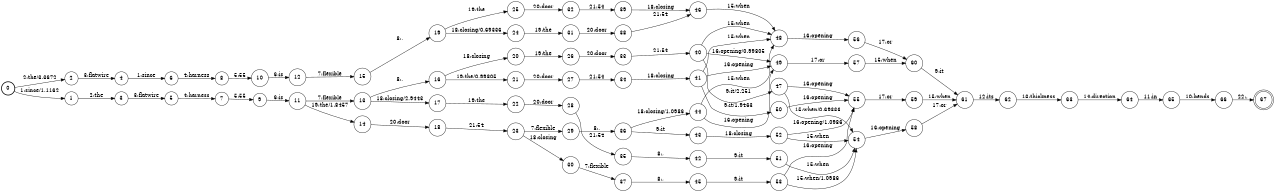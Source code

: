 digraph FST {
rankdir = LR;
size = "8.5,11";
label = "";
center = 1;
orientation = Portrait;
ranksep = "0.4";
nodesep = "0.25";
0 [label = "0", shape = circle, style = bold, fontsize = 14]
	0 -> 1 [label = "1:since/1.1162", fontsize = 14];
	0 -> 2 [label = "2:the/3.3672", fontsize = 14];
1 [label = "1", shape = circle, style = solid, fontsize = 14]
	1 -> 3 [label = "2:the", fontsize = 14];
2 [label = "2", shape = circle, style = solid, fontsize = 14]
	2 -> 4 [label = "3:flatwire", fontsize = 14];
3 [label = "3", shape = circle, style = solid, fontsize = 14]
	3 -> 5 [label = "3:flatwire", fontsize = 14];
4 [label = "4", shape = circle, style = solid, fontsize = 14]
	4 -> 6 [label = "1:since", fontsize = 14];
5 [label = "5", shape = circle, style = solid, fontsize = 14]
	5 -> 7 [label = "4:harness", fontsize = 14];
6 [label = "6", shape = circle, style = solid, fontsize = 14]
	6 -> 8 [label = "4:harness", fontsize = 14];
7 [label = "7", shape = circle, style = solid, fontsize = 14]
	7 -> 9 [label = "5:55", fontsize = 14];
8 [label = "8", shape = circle, style = solid, fontsize = 14]
	8 -> 10 [label = "5:55", fontsize = 14];
9 [label = "9", shape = circle, style = solid, fontsize = 14]
	9 -> 11 [label = "6:is", fontsize = 14];
10 [label = "10", shape = circle, style = solid, fontsize = 14]
	10 -> 12 [label = "6:is", fontsize = 14];
11 [label = "11", shape = circle, style = solid, fontsize = 14]
	11 -> 14 [label = "19:the/1.8457", fontsize = 14];
	11 -> 13 [label = "7:flexible", fontsize = 14];
12 [label = "12", shape = circle, style = solid, fontsize = 14]
	12 -> 15 [label = "7:flexible", fontsize = 14];
13 [label = "13", shape = circle, style = solid, fontsize = 14]
	13 -> 16 [label = "8:,", fontsize = 14];
	13 -> 17 [label = "18:closing/2.9443", fontsize = 14];
14 [label = "14", shape = circle, style = solid, fontsize = 14]
	14 -> 18 [label = "20:door", fontsize = 14];
15 [label = "15", shape = circle, style = solid, fontsize = 14]
	15 -> 19 [label = "8:,", fontsize = 14];
16 [label = "16", shape = circle, style = solid, fontsize = 14]
	16 -> 21 [label = "19:the/0.99805", fontsize = 14];
	16 -> 20 [label = "18:closing", fontsize = 14];
17 [label = "17", shape = circle, style = solid, fontsize = 14]
	17 -> 22 [label = "19:the", fontsize = 14];
18 [label = "18", shape = circle, style = solid, fontsize = 14]
	18 -> 23 [label = "21:54", fontsize = 14];
19 [label = "19", shape = circle, style = solid, fontsize = 14]
	19 -> 25 [label = "19:the", fontsize = 14];
	19 -> 24 [label = "18:closing/0.69336", fontsize = 14];
20 [label = "20", shape = circle, style = solid, fontsize = 14]
	20 -> 26 [label = "19:the", fontsize = 14];
21 [label = "21", shape = circle, style = solid, fontsize = 14]
	21 -> 27 [label = "20:door", fontsize = 14];
22 [label = "22", shape = circle, style = solid, fontsize = 14]
	22 -> 28 [label = "20:door", fontsize = 14];
23 [label = "23", shape = circle, style = solid, fontsize = 14]
	23 -> 29 [label = "7:flexible", fontsize = 14];
	23 -> 30 [label = "18:closing", fontsize = 14];
24 [label = "24", shape = circle, style = solid, fontsize = 14]
	24 -> 31 [label = "19:the", fontsize = 14];
25 [label = "25", shape = circle, style = solid, fontsize = 14]
	25 -> 32 [label = "20:door", fontsize = 14];
26 [label = "26", shape = circle, style = solid, fontsize = 14]
	26 -> 33 [label = "20:door", fontsize = 14];
27 [label = "27", shape = circle, style = solid, fontsize = 14]
	27 -> 34 [label = "21:54", fontsize = 14];
28 [label = "28", shape = circle, style = solid, fontsize = 14]
	28 -> 35 [label = "21:54", fontsize = 14];
29 [label = "29", shape = circle, style = solid, fontsize = 14]
	29 -> 36 [label = "8:,", fontsize = 14];
30 [label = "30", shape = circle, style = solid, fontsize = 14]
	30 -> 37 [label = "7:flexible", fontsize = 14];
31 [label = "31", shape = circle, style = solid, fontsize = 14]
	31 -> 38 [label = "20:door", fontsize = 14];
32 [label = "32", shape = circle, style = solid, fontsize = 14]
	32 -> 39 [label = "21:54", fontsize = 14];
33 [label = "33", shape = circle, style = solid, fontsize = 14]
	33 -> 40 [label = "21:54", fontsize = 14];
34 [label = "34", shape = circle, style = solid, fontsize = 14]
	34 -> 41 [label = "18:closing", fontsize = 14];
35 [label = "35", shape = circle, style = solid, fontsize = 14]
	35 -> 42 [label = "8:,", fontsize = 14];
36 [label = "36", shape = circle, style = solid, fontsize = 14]
	36 -> 43 [label = "9:it", fontsize = 14];
	36 -> 44 [label = "18:closing/1.0986", fontsize = 14];
37 [label = "37", shape = circle, style = solid, fontsize = 14]
	37 -> 45 [label = "8:,", fontsize = 14];
38 [label = "38", shape = circle, style = solid, fontsize = 14]
	38 -> 46 [label = "21:54", fontsize = 14];
39 [label = "39", shape = circle, style = solid, fontsize = 14]
	39 -> 46 [label = "18:closing", fontsize = 14];
40 [label = "40", shape = circle, style = solid, fontsize = 14]
	40 -> 47 [label = "9:it/2.251", fontsize = 14];
	40 -> 48 [label = "15:when", fontsize = 14];
	40 -> 49 [label = "16:opening/0.99805", fontsize = 14];
41 [label = "41", shape = circle, style = solid, fontsize = 14]
	41 -> 50 [label = "9:it/1.9463", fontsize = 14];
	41 -> 48 [label = "15:when", fontsize = 14];
	41 -> 49 [label = "16:opening", fontsize = 14];
42 [label = "42", shape = circle, style = solid, fontsize = 14]
	42 -> 51 [label = "9:it", fontsize = 14];
43 [label = "43", shape = circle, style = solid, fontsize = 14]
	43 -> 52 [label = "18:closing", fontsize = 14];
44 [label = "44", shape = circle, style = solid, fontsize = 14]
	44 -> 48 [label = "15:when", fontsize = 14];
	44 -> 49 [label = "16:opening", fontsize = 14];
45 [label = "45", shape = circle, style = solid, fontsize = 14]
	45 -> 53 [label = "9:it", fontsize = 14];
46 [label = "46", shape = circle, style = solid, fontsize = 14]
	46 -> 48 [label = "15:when", fontsize = 14];
47 [label = "47", shape = circle, style = solid, fontsize = 14]
	47 -> 54 [label = "15:when/0.69336", fontsize = 14];
	47 -> 55 [label = "16:opening", fontsize = 14];
48 [label = "48", shape = circle, style = solid, fontsize = 14]
	48 -> 56 [label = "16:opening", fontsize = 14];
49 [label = "49", shape = circle, style = solid, fontsize = 14]
	49 -> 57 [label = "17:or", fontsize = 14];
50 [label = "50", shape = circle, style = solid, fontsize = 14]
	50 -> 55 [label = "16:opening", fontsize = 14];
51 [label = "51", shape = circle, style = solid, fontsize = 14]
	51 -> 54 [label = "15:when", fontsize = 14];
52 [label = "52", shape = circle, style = solid, fontsize = 14]
	52 -> 54 [label = "15:when", fontsize = 14];
	52 -> 55 [label = "16:opening/1.0986", fontsize = 14];
53 [label = "53", shape = circle, style = solid, fontsize = 14]
	53 -> 54 [label = "15:when/1.0986", fontsize = 14];
	53 -> 55 [label = "16:opening", fontsize = 14];
54 [label = "54", shape = circle, style = solid, fontsize = 14]
	54 -> 58 [label = "16:opening", fontsize = 14];
55 [label = "55", shape = circle, style = solid, fontsize = 14]
	55 -> 59 [label = "17:or", fontsize = 14];
56 [label = "56", shape = circle, style = solid, fontsize = 14]
	56 -> 60 [label = "17:or", fontsize = 14];
57 [label = "57", shape = circle, style = solid, fontsize = 14]
	57 -> 60 [label = "15:when", fontsize = 14];
58 [label = "58", shape = circle, style = solid, fontsize = 14]
	58 -> 61 [label = "17:or", fontsize = 14];
59 [label = "59", shape = circle, style = solid, fontsize = 14]
	59 -> 61 [label = "15:when", fontsize = 14];
60 [label = "60", shape = circle, style = solid, fontsize = 14]
	60 -> 61 [label = "9:it", fontsize = 14];
61 [label = "61", shape = circle, style = solid, fontsize = 14]
	61 -> 62 [label = "12:its", fontsize = 14];
62 [label = "62", shape = circle, style = solid, fontsize = 14]
	62 -> 63 [label = "13:thickness", fontsize = 14];
63 [label = "63", shape = circle, style = solid, fontsize = 14]
	63 -> 64 [label = "14:direction", fontsize = 14];
64 [label = "64", shape = circle, style = solid, fontsize = 14]
	64 -> 65 [label = "11:in", fontsize = 14];
65 [label = "65", shape = circle, style = solid, fontsize = 14]
	65 -> 66 [label = "10:bends", fontsize = 14];
66 [label = "66", shape = circle, style = solid, fontsize = 14]
	66 -> 67 [label = "22:.", fontsize = 14];
67 [label = "67", shape = doublecircle, style = solid, fontsize = 14]
}
